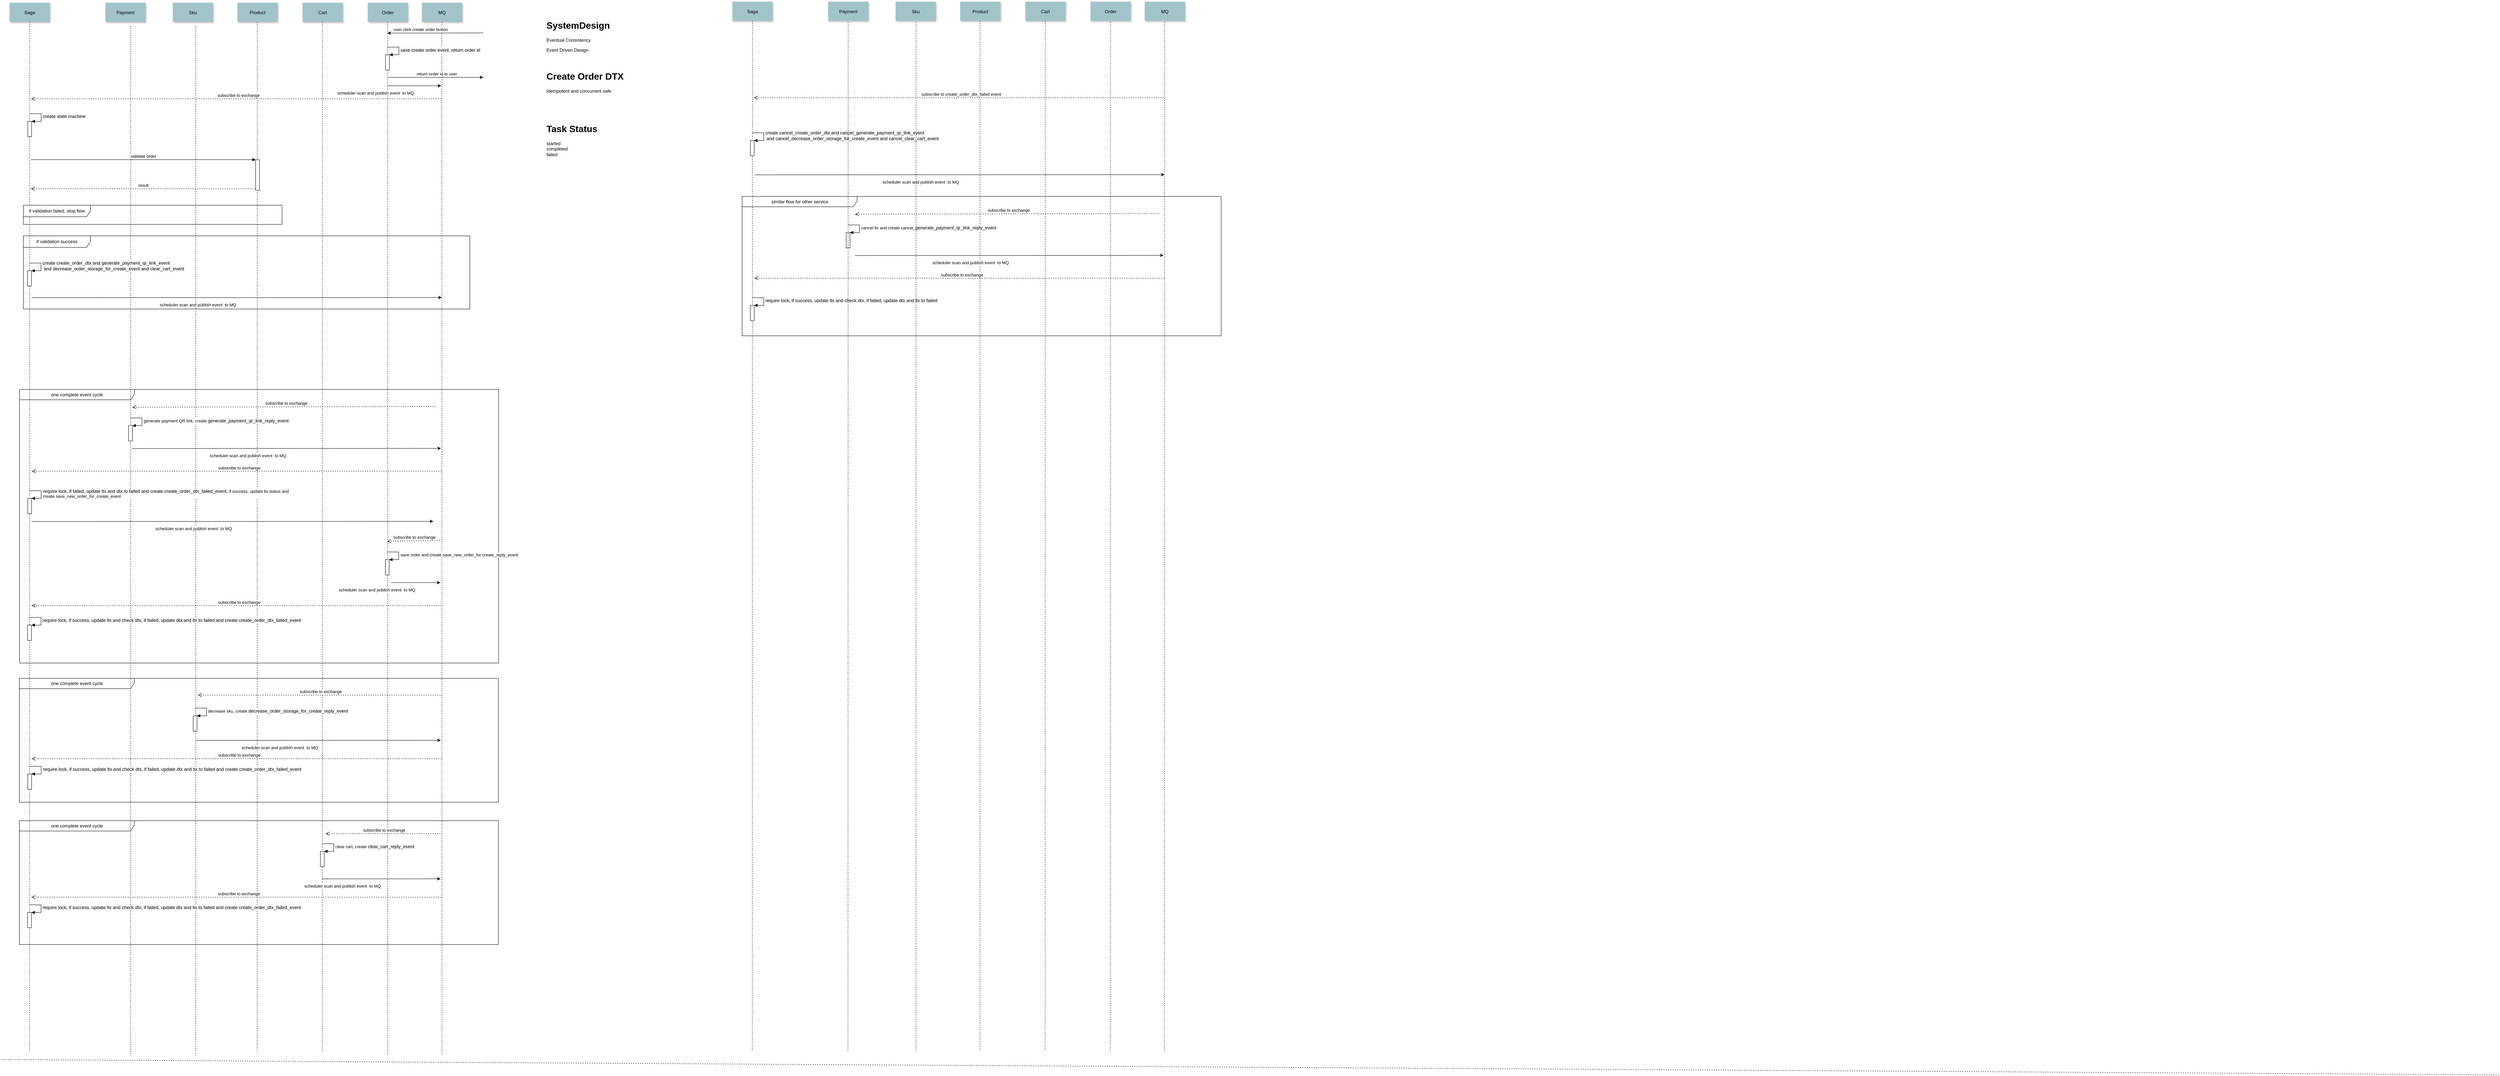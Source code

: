 <mxfile version="14.9.1" type="device"><diagram id="C5RBs43oDa-KdzZeNtuy" name="Page-1"><mxGraphModel dx="4074" dy="2169" grid="1" gridSize="10" guides="1" tooltips="1" connect="1" arrows="1" fold="1" page="1" pageScale="1" pageWidth="3300" pageHeight="4681" math="0" shadow="0"><root><mxCell id="WIyWlLk6GJQsqaUBKTNV-0"/><mxCell id="WIyWlLk6GJQsqaUBKTNV-1" parent="WIyWlLk6GJQsqaUBKTNV-0"/><mxCell id="dd1gsN08VvjdtDmzzaLF-1" value="if validation success" style="shape=umlFrame;whiteSpace=wrap;html=1;width=175;height=30;" vertex="1" parent="WIyWlLk6GJQsqaUBKTNV-1"><mxGeometry x="70" y="689" width="1165" height="191" as="geometry"/></mxCell><mxCell id="VX6EzHC-b0lOUPOR1CXw-38" value="one complete event cycle" style="shape=umlFrame;whiteSpace=wrap;html=1;width=300;height=27;" parent="WIyWlLk6GJQsqaUBKTNV-1" vertex="1"><mxGeometry x="60" y="1090" width="1250" height="714.5" as="geometry"/></mxCell><mxCell id="B8ocNEl2FmOu4lh6zux8-31" value="one complete event cycle" style="shape=umlFrame;whiteSpace=wrap;html=1;width=300;height=27;" parent="WIyWlLk6GJQsqaUBKTNV-1" vertex="1"><mxGeometry x="59.5" y="1844.5" width="1250" height="323.5" as="geometry"/></mxCell><mxCell id="B8ocNEl2FmOu4lh6zux8-39" value="one complete event cycle" style="shape=umlFrame;whiteSpace=wrap;html=1;width=300;height=27;" parent="WIyWlLk6GJQsqaUBKTNV-1" vertex="1"><mxGeometry x="59.5" y="2216.25" width="1250" height="323.5" as="geometry"/></mxCell><mxCell id="VX6EzHC-b0lOUPOR1CXw-6" value="Saga" style="shadow=1;fillColor=#A2C4C9;strokeColor=none" parent="WIyWlLk6GJQsqaUBKTNV-1" vertex="1"><mxGeometry x="34" y="80" width="105" height="50" as="geometry"/></mxCell><mxCell id="VX6EzHC-b0lOUPOR1CXw-7" value="" style="edgeStyle=none;endArrow=none;dashed=1;exitX=0.5;exitY=1;exitDx=0;exitDy=0;" parent="WIyWlLk6GJQsqaUBKTNV-1" source="VX6EzHC-b0lOUPOR1CXw-6" edge="1"><mxGeometry x="10.835" y="905" width="100" height="100" as="geometry"><mxPoint x="86" y="850" as="sourcePoint"/><mxPoint x="86" y="2820" as="targetPoint"/></mxGeometry></mxCell><mxCell id="VX6EzHC-b0lOUPOR1CXw-16" value="Payment" style="shadow=1;fillColor=#A2C4C9;strokeColor=none" parent="WIyWlLk6GJQsqaUBKTNV-1" vertex="1"><mxGeometry x="284" y="80" width="105" height="50" as="geometry"/></mxCell><mxCell id="VX6EzHC-b0lOUPOR1CXw-18" value="Sku" style="shadow=1;fillColor=#A2C4C9;strokeColor=none" parent="WIyWlLk6GJQsqaUBKTNV-1" vertex="1"><mxGeometry x="460" y="80" width="105" height="50" as="geometry"/></mxCell><mxCell id="VX6EzHC-b0lOUPOR1CXw-19" value="" style="edgeStyle=none;endArrow=none;dashed=1;" parent="WIyWlLk6GJQsqaUBKTNV-1" edge="1"><mxGeometry x="444.835" y="895" width="100" height="100" as="geometry"><mxPoint x="520" y="140" as="sourcePoint"/><mxPoint x="520" y="2830" as="targetPoint"/></mxGeometry></mxCell><mxCell id="VX6EzHC-b0lOUPOR1CXw-20" value="Product" style="shadow=1;fillColor=#A2C4C9;strokeColor=none" parent="WIyWlLk6GJQsqaUBKTNV-1" vertex="1"><mxGeometry x="628.5" y="80" width="105" height="50" as="geometry"/></mxCell><mxCell id="VX6EzHC-b0lOUPOR1CXw-21" value="" style="edgeStyle=none;endArrow=none;dashed=1;" parent="WIyWlLk6GJQsqaUBKTNV-1" edge="1"><mxGeometry x="605.335" y="185" width="100" height="100" as="geometry"><mxPoint x="680.5" y="130" as="sourcePoint"/><mxPoint x="680" y="2820" as="targetPoint"/></mxGeometry></mxCell><mxCell id="VX6EzHC-b0lOUPOR1CXw-22" value="Cart" style="shadow=1;fillColor=#A2C4C9;strokeColor=none" parent="WIyWlLk6GJQsqaUBKTNV-1" vertex="1"><mxGeometry x="798.5" y="80" width="105" height="50" as="geometry"/></mxCell><mxCell id="VX6EzHC-b0lOUPOR1CXw-23" value="" style="edgeStyle=none;endArrow=none;dashed=1;" parent="WIyWlLk6GJQsqaUBKTNV-1" edge="1"><mxGeometry x="775.335" y="185" width="100" height="100" as="geometry"><mxPoint x="850.5" y="130" as="sourcePoint"/><mxPoint x="850" y="2820" as="targetPoint"/></mxGeometry></mxCell><mxCell id="VX6EzHC-b0lOUPOR1CXw-24" value="Order" style="shadow=1;fillColor=#A2C4C9;strokeColor=none" parent="WIyWlLk6GJQsqaUBKTNV-1" vertex="1"><mxGeometry x="968.5" y="80" width="105" height="50" as="geometry"/></mxCell><mxCell id="VX6EzHC-b0lOUPOR1CXw-25" value="" style="edgeStyle=none;endArrow=none;dashed=1;" parent="WIyWlLk6GJQsqaUBKTNV-1" edge="1"><mxGeometry x="945.335" y="185" width="100" height="100" as="geometry"><mxPoint x="1020.5" y="130" as="sourcePoint"/><mxPoint x="1021" y="2830" as="targetPoint"/></mxGeometry></mxCell><mxCell id="VX6EzHC-b0lOUPOR1CXw-45" value="&lt;h1&gt;SystemDesign&lt;/h1&gt;&lt;p&gt;Eventual Consistency&lt;/p&gt;&lt;p&gt;Event Driven Design&lt;/p&gt;" style="text;html=1;strokeColor=none;fillColor=none;spacing=5;spacingTop=-20;whiteSpace=wrap;overflow=hidden;rounded=0;" parent="WIyWlLk6GJQsqaUBKTNV-1" vertex="1"><mxGeometry x="1430" y="120" width="190" height="120" as="geometry"/></mxCell><mxCell id="VX6EzHC-b0lOUPOR1CXw-87" value="&lt;h1&gt;Create Order DTX&lt;/h1&gt;&lt;p&gt;Idempotent and concurrent safe&lt;/p&gt;" style="text;html=1;strokeColor=none;fillColor=none;spacing=5;spacingTop=-20;whiteSpace=wrap;overflow=hidden;rounded=0;" parent="WIyWlLk6GJQsqaUBKTNV-1" vertex="1"><mxGeometry x="1430" y="253.25" width="230" height="120" as="geometry"/></mxCell><mxCell id="VX6EzHC-b0lOUPOR1CXw-92" value="&lt;h1&gt;Task Status&lt;/h1&gt;&lt;div&gt;started&lt;/div&gt;&lt;div&gt;completed&lt;/div&gt;&lt;div&gt;failed&lt;/div&gt;&lt;div&gt;&lt;br&gt;&lt;/div&gt;" style="text;html=1;strokeColor=none;fillColor=none;spacing=5;spacingTop=-20;whiteSpace=wrap;overflow=hidden;rounded=0;" parent="WIyWlLk6GJQsqaUBKTNV-1" vertex="1"><mxGeometry x="1430" y="390" width="270" height="140" as="geometry"/></mxCell><mxCell id="UWcAKzmZfxF8zW8UCxnQ-0" value="" style="edgeStyle=none;endArrow=none;dashed=1;startArrow=none;" parent="WIyWlLk6GJQsqaUBKTNV-1" edge="1"><mxGeometry x="20.835" y="915" width="100" height="100" as="geometry"><mxPoint x="350" y="441" as="sourcePoint"/><mxPoint x="350" y="2830" as="targetPoint"/></mxGeometry></mxCell><mxCell id="UWcAKzmZfxF8zW8UCxnQ-100" value="" style="edgeStyle=none;endArrow=none;dashed=1" parent="WIyWlLk6GJQsqaUBKTNV-1" edge="1"><mxGeometry x="-65.165" y="2825" width="100" height="100" as="geometry"><mxPoint x="6530" y="2880" as="sourcePoint"/><mxPoint x="10" y="2840" as="targetPoint"/></mxGeometry></mxCell><mxCell id="UWcAKzmZfxF8zW8UCxnQ-121" value="scheduler scan and publish event  to MQ" style="edgeStyle=none;verticalLabelPosition=top;verticalAlign=bottom;labelPosition=left;align=right" parent="WIyWlLk6GJQsqaUBKTNV-1" edge="1"><mxGeometry y="25" width="100" height="100" as="geometry"><mxPoint x="1020" y="297" as="sourcePoint"/><mxPoint x="1160" y="297" as="targetPoint"/><mxPoint x="1" y="28" as="offset"/></mxGeometry></mxCell><mxCell id="ZrEftaYbaoQmYnAa_HM4-15" value="" style="html=1;points=[];perimeter=orthogonalPerimeter;" parent="WIyWlLk6GJQsqaUBKTNV-1" vertex="1"><mxGeometry x="81.03" y="1705.5" width="10" height="40" as="geometry"/></mxCell><mxCell id="ZrEftaYbaoQmYnAa_HM4-16" value="&lt;span style=&quot;font-size: 12px ; text-align: center ; background-color: rgb(248 , 249 , 250)&quot;&gt;require lock, if success, update ltx and check dtx, if failed, update dtx and ltx to failed and create create_order_dtx_failed_event&lt;/span&gt;" style="edgeStyle=orthogonalEdgeStyle;html=1;align=left;spacingLeft=2;endArrow=block;rounded=0;entryX=1;entryY=0;" parent="WIyWlLk6GJQsqaUBKTNV-1" target="ZrEftaYbaoQmYnAa_HM4-15" edge="1"><mxGeometry relative="1" as="geometry"><mxPoint x="86.03" y="1685.5" as="sourcePoint"/><Array as="points"><mxPoint x="116.03" y="1685.5"/></Array></mxGeometry></mxCell><mxCell id="B8ocNEl2FmOu4lh6zux8-0" value="MQ" style="shadow=1;fillColor=#A2C4C9;strokeColor=none" parent="WIyWlLk6GJQsqaUBKTNV-1" vertex="1"><mxGeometry x="1110" y="80" width="105" height="50" as="geometry"/></mxCell><mxCell id="B8ocNEl2FmOu4lh6zux8-1" value="" style="edgeStyle=none;endArrow=none;dashed=1;" parent="WIyWlLk6GJQsqaUBKTNV-1" edge="1"><mxGeometry x="1086.835" y="185" width="100" height="100" as="geometry"><mxPoint x="1162" y="130" as="sourcePoint"/><mxPoint x="1162.5" y="2830" as="targetPoint"/></mxGeometry></mxCell><mxCell id="B8ocNEl2FmOu4lh6zux8-10" value="user click create order button" style="edgeStyle=none;verticalLabelPosition=top;verticalAlign=bottom;labelPosition=left;align=right" parent="WIyWlLk6GJQsqaUBKTNV-1" edge="1"><mxGeometry width="100" height="100" as="geometry"><mxPoint x="1270" y="159" as="sourcePoint"/><mxPoint x="1020" y="159.41" as="targetPoint"/><mxPoint x="35" as="offset"/></mxGeometry></mxCell><mxCell id="B8ocNEl2FmOu4lh6zux8-11" value="" style="html=1;points=[];perimeter=orthogonalPerimeter;" parent="WIyWlLk6GJQsqaUBKTNV-1" vertex="1"><mxGeometry x="1015" y="216" width="10" height="40" as="geometry"/></mxCell><mxCell id="B8ocNEl2FmOu4lh6zux8-12" value="&lt;span style=&quot;font-size: 12px ; text-align: center ; background-color: rgb(248 , 249 , 250)&quot;&gt;save create order event, return order id&lt;/span&gt;" style="edgeStyle=orthogonalEdgeStyle;html=1;align=left;spacingLeft=2;endArrow=block;rounded=0;entryX=1;entryY=0;" parent="WIyWlLk6GJQsqaUBKTNV-1" target="B8ocNEl2FmOu4lh6zux8-11" edge="1"><mxGeometry relative="1" as="geometry"><mxPoint x="1020" y="196" as="sourcePoint"/><Array as="points"><mxPoint x="1050" y="196"/></Array></mxGeometry></mxCell><mxCell id="B8ocNEl2FmOu4lh6zux8-13" value="return order id to user" style="edgeStyle=none;verticalLabelPosition=top;verticalAlign=bottom;labelPosition=left;align=right" parent="WIyWlLk6GJQsqaUBKTNV-1" edge="1"><mxGeometry width="100" height="100" as="geometry"><mxPoint x="1022" y="275" as="sourcePoint"/><mxPoint x="1270" y="275" as="targetPoint"/><mxPoint x="58" as="offset"/></mxGeometry></mxCell><mxCell id="B8ocNEl2FmOu4lh6zux8-14" value="subscribe to exchange" style="html=1;verticalAlign=bottom;endArrow=open;dashed=1;endSize=8;" parent="WIyWlLk6GJQsqaUBKTNV-1" edge="1"><mxGeometry x="-0.009" relative="1" as="geometry"><mxPoint x="1160.47" y="331" as="sourcePoint"/><mxPoint x="90.47" y="331" as="targetPoint"/><mxPoint x="1" as="offset"/></mxGeometry></mxCell><mxCell id="B8ocNEl2FmOu4lh6zux8-15" value="" style="html=1;points=[];perimeter=orthogonalPerimeter;" parent="WIyWlLk6GJQsqaUBKTNV-1" vertex="1"><mxGeometry x="81.03" y="780" width="10" height="40" as="geometry"/></mxCell><mxCell id="B8ocNEl2FmOu4lh6zux8-16" value="&lt;span style=&quot;font-size: 12px ; text-align: center ; background-color: rgb(248 , 249 , 250)&quot;&gt;create create_order_dtx and generate_payment_qr_link_event&lt;br&gt;&amp;nbsp;and decrease_order_storage_for_create_event and clear_cart_event&lt;/span&gt;&lt;span style=&quot;font-size: 12px ; text-align: center ; background-color: rgb(248 , 249 , 250)&quot;&gt;&lt;br&gt;&lt;/span&gt;" style="edgeStyle=orthogonalEdgeStyle;html=1;align=left;spacingLeft=2;endArrow=block;rounded=0;entryX=1;entryY=0;" parent="WIyWlLk6GJQsqaUBKTNV-1" target="B8ocNEl2FmOu4lh6zux8-15" edge="1"><mxGeometry relative="1" as="geometry"><mxPoint x="86.03" y="760" as="sourcePoint"/><Array as="points"><mxPoint x="116.03" y="760"/></Array></mxGeometry></mxCell><mxCell id="B8ocNEl2FmOu4lh6zux8-17" value="scheduler scan and publish event  to MQ" style="edgeStyle=none;verticalLabelPosition=top;verticalAlign=bottom;labelPosition=left;align=right" parent="WIyWlLk6GJQsqaUBKTNV-1" edge="1"><mxGeometry x="-928.47" y="578.41" width="100" height="100" as="geometry"><mxPoint x="91.53" y="850.41" as="sourcePoint"/><mxPoint x="1161.53" y="850" as="targetPoint"/><mxPoint x="1" y="28" as="offset"/></mxGeometry></mxCell><mxCell id="B8ocNEl2FmOu4lh6zux8-18" value="subscribe to exchange" style="html=1;verticalAlign=bottom;endArrow=open;dashed=1;endSize=8;" parent="WIyWlLk6GJQsqaUBKTNV-1" edge="1"><mxGeometry x="-0.009" relative="1" as="geometry"><mxPoint x="1147.03" y="1134.5" as="sourcePoint"/><mxPoint x="354.5" y="1136.5" as="targetPoint"/><mxPoint x="1" as="offset"/></mxGeometry></mxCell><mxCell id="B8ocNEl2FmOu4lh6zux8-19" value="" style="edgeStyle=none;endArrow=none;dashed=1;" parent="WIyWlLk6GJQsqaUBKTNV-1" edge="1"><mxGeometry x="20.835" y="915" width="100" height="100" as="geometry"><mxPoint x="350" y="140.0" as="sourcePoint"/><mxPoint x="350" y="450" as="targetPoint"/></mxGeometry></mxCell><mxCell id="B8ocNEl2FmOu4lh6zux8-20" value="" style="html=1;points=[];perimeter=orthogonalPerimeter;" parent="WIyWlLk6GJQsqaUBKTNV-1" vertex="1"><mxGeometry x="344.5" y="1184.5" width="10" height="40" as="geometry"/></mxCell><mxCell id="B8ocNEl2FmOu4lh6zux8-21" value="&lt;span style=&quot;text-align: right&quot;&gt;generate payment QR link, create&amp;nbsp;&lt;/span&gt;&lt;span style=&quot;font-size: 12px ; text-align: center ; background-color: rgb(248 , 249 , 250)&quot;&gt;generate_payment_qr_link_reply_event&lt;/span&gt;" style="edgeStyle=orthogonalEdgeStyle;html=1;align=left;spacingLeft=2;endArrow=block;rounded=0;entryX=1;entryY=0;" parent="WIyWlLk6GJQsqaUBKTNV-1" target="B8ocNEl2FmOu4lh6zux8-20" edge="1"><mxGeometry relative="1" as="geometry"><mxPoint x="349.5" y="1164.5" as="sourcePoint"/><Array as="points"><mxPoint x="379.5" y="1164.5"/></Array></mxGeometry></mxCell><mxCell id="B8ocNEl2FmOu4lh6zux8-22" value="scheduler scan and publish event  to MQ" style="edgeStyle=none;verticalLabelPosition=top;verticalAlign=bottom;labelPosition=left;align=right" parent="WIyWlLk6GJQsqaUBKTNV-1" edge="1"><mxGeometry x="-665.5" y="972.32" width="100" height="100" as="geometry"><mxPoint x="354.5" y="1244.32" as="sourcePoint"/><mxPoint x="1159.5" y="1243.91" as="targetPoint"/><mxPoint x="1" y="28" as="offset"/></mxGeometry></mxCell><mxCell id="B8ocNEl2FmOu4lh6zux8-23" value="subscribe to exchange" style="html=1;verticalAlign=bottom;endArrow=open;dashed=1;endSize=8;" parent="WIyWlLk6GJQsqaUBKTNV-1" edge="1"><mxGeometry x="-0.009" relative="1" as="geometry"><mxPoint x="1162.03" y="1303.5" as="sourcePoint"/><mxPoint x="92.03" y="1303.5" as="targetPoint"/><mxPoint x="1" as="offset"/></mxGeometry></mxCell><mxCell id="B8ocNEl2FmOu4lh6zux8-24" value="subscribe to exchange" style="html=1;verticalAlign=bottom;endArrow=open;dashed=1;endSize=8;" parent="WIyWlLk6GJQsqaUBKTNV-1" edge="1"><mxGeometry x="-0.009" relative="1" as="geometry"><mxPoint x="1159" y="1888.25" as="sourcePoint"/><mxPoint x="525.47" y="1888.25" as="targetPoint"/><mxPoint x="1" as="offset"/></mxGeometry></mxCell><mxCell id="B8ocNEl2FmOu4lh6zux8-25" value="" style="html=1;points=[];perimeter=orthogonalPerimeter;" parent="WIyWlLk6GJQsqaUBKTNV-1" vertex="1"><mxGeometry x="513" y="1942.25" width="10" height="40" as="geometry"/></mxCell><mxCell id="B8ocNEl2FmOu4lh6zux8-26" value="&lt;span style=&quot;text-align: right&quot;&gt;decrease sku, create&amp;nbsp;&lt;/span&gt;&lt;span style=&quot;font-size: 12px ; text-align: center ; background-color: rgb(248 , 249 , 250)&quot;&gt;decrease_order_storage_for_create_reply_event&lt;/span&gt;" style="edgeStyle=orthogonalEdgeStyle;html=1;align=left;spacingLeft=2;endArrow=block;rounded=0;entryX=1;entryY=0;" parent="WIyWlLk6GJQsqaUBKTNV-1" target="B8ocNEl2FmOu4lh6zux8-25" edge="1"><mxGeometry relative="1" as="geometry"><mxPoint x="518" y="1922.25" as="sourcePoint"/><Array as="points"><mxPoint x="548" y="1922.25"/></Array></mxGeometry></mxCell><mxCell id="B8ocNEl2FmOu4lh6zux8-27" value="scheduler scan and publish event  to MQ" style="edgeStyle=none;verticalLabelPosition=top;verticalAlign=bottom;labelPosition=left;align=right" parent="WIyWlLk6GJQsqaUBKTNV-1" edge="1"><mxGeometry x="-499" y="1734.66" width="100" height="100" as="geometry"><mxPoint x="521" y="2006.66" as="sourcePoint"/><mxPoint x="1159" y="2006.25" as="targetPoint"/><mxPoint x="1" y="28" as="offset"/></mxGeometry></mxCell><mxCell id="B8ocNEl2FmOu4lh6zux8-28" value="" style="html=1;points=[];perimeter=orthogonalPerimeter;" parent="WIyWlLk6GJQsqaUBKTNV-1" vertex="1"><mxGeometry x="81.53" y="2094.25" width="10" height="40" as="geometry"/></mxCell><mxCell id="B8ocNEl2FmOu4lh6zux8-29" value="&lt;span style=&quot;font-size: 12px ; text-align: center ; background-color: rgb(248 , 249 , 250)&quot;&gt;require lock,&amp;nbsp;&lt;/span&gt;&lt;span style=&quot;font-size: 12px ; text-align: center ; background-color: rgb(248 , 249 , 250)&quot;&gt;if success, update ltx and check dtx, if failed, update dtx and ltx to failed and create create_order_dtx_failed_event&lt;/span&gt;" style="edgeStyle=orthogonalEdgeStyle;html=1;align=left;spacingLeft=2;endArrow=block;rounded=0;entryX=1;entryY=0;" parent="WIyWlLk6GJQsqaUBKTNV-1" target="B8ocNEl2FmOu4lh6zux8-28" edge="1"><mxGeometry relative="1" as="geometry"><mxPoint x="86.53" y="2074.25" as="sourcePoint"/><Array as="points"><mxPoint x="116.53" y="2074.25"/></Array></mxGeometry></mxCell><mxCell id="B8ocNEl2FmOu4lh6zux8-30" value="subscribe to exchange" style="html=1;verticalAlign=bottom;endArrow=open;dashed=1;endSize=8;" parent="WIyWlLk6GJQsqaUBKTNV-1" edge="1"><mxGeometry x="-0.009" relative="1" as="geometry"><mxPoint x="1161.53" y="2054.25" as="sourcePoint"/><mxPoint x="91.53" y="2054.25" as="targetPoint"/><mxPoint x="1" as="offset"/></mxGeometry></mxCell><mxCell id="B8ocNEl2FmOu4lh6zux8-32" value="subscribe to exchange" style="html=1;verticalAlign=bottom;endArrow=open;dashed=1;endSize=8;" parent="WIyWlLk6GJQsqaUBKTNV-1" edge="1"><mxGeometry x="-0.009" relative="1" as="geometry"><mxPoint x="1158.5" y="2250" as="sourcePoint"/><mxPoint x="859" y="2250.25" as="targetPoint"/><mxPoint x="1" as="offset"/></mxGeometry></mxCell><mxCell id="B8ocNEl2FmOu4lh6zux8-33" value="" style="html=1;points=[];perimeter=orthogonalPerimeter;" parent="WIyWlLk6GJQsqaUBKTNV-1" vertex="1"><mxGeometry x="844.99" y="2296.35" width="10" height="40" as="geometry"/></mxCell><mxCell id="B8ocNEl2FmOu4lh6zux8-34" value="&lt;span style=&quot;text-align: right&quot;&gt;clear cart, create&amp;nbsp;&lt;/span&gt;&lt;span style=&quot;font-size: 12px ; text-align: center ; background-color: rgb(248 , 249 , 250)&quot;&gt;clear_cart_reply_event&lt;/span&gt;" style="edgeStyle=orthogonalEdgeStyle;html=1;align=left;spacingLeft=2;endArrow=block;rounded=0;entryX=1;entryY=0;" parent="WIyWlLk6GJQsqaUBKTNV-1" target="B8ocNEl2FmOu4lh6zux8-33" edge="1"><mxGeometry relative="1" as="geometry"><mxPoint x="849.99" y="2276.35" as="sourcePoint"/><Array as="points"><mxPoint x="879.99" y="2276.35"/></Array></mxGeometry></mxCell><mxCell id="B8ocNEl2FmOu4lh6zux8-35" value="scheduler scan and publish event  to MQ" style="edgeStyle=none;verticalLabelPosition=top;verticalAlign=bottom;labelPosition=left;align=right" parent="WIyWlLk6GJQsqaUBKTNV-1" edge="1"><mxGeometry x="-499.5" y="2096.41" width="100" height="100" as="geometry"><mxPoint x="849" y="2368.25" as="sourcePoint"/><mxPoint x="1158.5" y="2368" as="targetPoint"/><mxPoint x="1" y="28" as="offset"/></mxGeometry></mxCell><mxCell id="B8ocNEl2FmOu4lh6zux8-36" value="" style="html=1;points=[];perimeter=orthogonalPerimeter;" parent="WIyWlLk6GJQsqaUBKTNV-1" vertex="1"><mxGeometry x="81.03" y="2456" width="10" height="40" as="geometry"/></mxCell><mxCell id="B8ocNEl2FmOu4lh6zux8-37" value="&lt;span style=&quot;font-size: 12px ; text-align: center ; background-color: rgb(248 , 249 , 250)&quot;&gt;require lock,&amp;nbsp;&lt;/span&gt;&lt;span style=&quot;font-size: 12px ; text-align: center ; background-color: rgb(248 , 249 , 250)&quot;&gt;if success, update ltx and check dtx, if failed, update dtx and ltx to failed and create create_order_dtx_failed_event&lt;/span&gt;" style="edgeStyle=orthogonalEdgeStyle;html=1;align=left;spacingLeft=2;endArrow=block;rounded=0;entryX=1;entryY=0;" parent="WIyWlLk6GJQsqaUBKTNV-1" target="B8ocNEl2FmOu4lh6zux8-36" edge="1"><mxGeometry relative="1" as="geometry"><mxPoint x="86.03" y="2436" as="sourcePoint"/><Array as="points"><mxPoint x="116.03" y="2436"/></Array></mxGeometry></mxCell><mxCell id="B8ocNEl2FmOu4lh6zux8-38" value="subscribe to exchange" style="html=1;verticalAlign=bottom;endArrow=open;dashed=1;endSize=8;" parent="WIyWlLk6GJQsqaUBKTNV-1" edge="1"><mxGeometry x="-0.009" relative="1" as="geometry"><mxPoint x="1161.03" y="2416" as="sourcePoint"/><mxPoint x="91.03" y="2416" as="targetPoint"/><mxPoint x="1" as="offset"/></mxGeometry></mxCell><mxCell id="QhM7sxN761QJKI3oABlK-10" value="" style="html=1;points=[];perimeter=orthogonalPerimeter;" parent="WIyWlLk6GJQsqaUBKTNV-1" vertex="1"><mxGeometry x="676" y="490" width="10" height="80" as="geometry"/></mxCell><mxCell id="QhM7sxN761QJKI3oABlK-11" value="validate order" style="html=1;verticalAlign=bottom;endArrow=block;entryX=0;entryY=0;" parent="WIyWlLk6GJQsqaUBKTNV-1" target="QhM7sxN761QJKI3oABlK-10" edge="1"><mxGeometry relative="1" as="geometry"><mxPoint x="90" y="490" as="sourcePoint"/></mxGeometry></mxCell><mxCell id="QhM7sxN761QJKI3oABlK-12" value="result" style="html=1;verticalAlign=bottom;endArrow=open;dashed=1;endSize=8;exitX=0;exitY=0.95;" parent="WIyWlLk6GJQsqaUBKTNV-1" source="QhM7sxN761QJKI3oABlK-10" edge="1"><mxGeometry relative="1" as="geometry"><mxPoint x="90" y="566" as="targetPoint"/></mxGeometry></mxCell><mxCell id="QhM7sxN761QJKI3oABlK-13" value="" style="html=1;points=[];perimeter=orthogonalPerimeter;" parent="WIyWlLk6GJQsqaUBKTNV-1" vertex="1"><mxGeometry x="81.5" y="1374.5" width="10" height="40" as="geometry"/></mxCell><mxCell id="QhM7sxN761QJKI3oABlK-14" value="&lt;span style=&quot;font-size: 12px ; text-align: center ; background-color: rgb(248 , 249 , 250)&quot;&gt;require lock, if failed, update ltx and dtx to failed and create create_order_dtx_failed_event,&amp;nbsp;&lt;/span&gt;if success, update ltx status and&lt;br&gt;create save_new_order_for_create_event" style="edgeStyle=orthogonalEdgeStyle;html=1;align=left;spacingLeft=2;endArrow=block;rounded=0;entryX=1;entryY=0;" parent="WIyWlLk6GJQsqaUBKTNV-1" target="QhM7sxN761QJKI3oABlK-13" edge="1"><mxGeometry relative="1" as="geometry"><mxPoint x="86.5" y="1354.5" as="sourcePoint"/><Array as="points"><mxPoint x="116.5" y="1354.5"/></Array></mxGeometry></mxCell><mxCell id="QhM7sxN761QJKI3oABlK-15" value="scheduler scan and publish event  to MQ" style="edgeStyle=none;verticalLabelPosition=top;verticalAlign=bottom;labelPosition=left;align=right" parent="WIyWlLk6GJQsqaUBKTNV-1" edge="1"><mxGeometry x="-928.97" y="1162.91" width="100" height="100" as="geometry"><mxPoint x="91.03" y="1434.91" as="sourcePoint"/><mxPoint x="1139.5" y="1434.5" as="targetPoint"/><mxPoint x="1" y="28" as="offset"/></mxGeometry></mxCell><mxCell id="QhM7sxN761QJKI3oABlK-16" value="subscribe to exchange" style="html=1;verticalAlign=bottom;endArrow=open;dashed=1;endSize=8;" parent="WIyWlLk6GJQsqaUBKTNV-1" edge="1"><mxGeometry x="-0.009" relative="1" as="geometry"><mxPoint x="1157.03" y="1484.5" as="sourcePoint"/><mxPoint x="1019.5" y="1486.5" as="targetPoint"/><mxPoint x="1" as="offset"/></mxGeometry></mxCell><mxCell id="QhM7sxN761QJKI3oABlK-17" value="" style="html=1;points=[];perimeter=orthogonalPerimeter;" parent="WIyWlLk6GJQsqaUBKTNV-1" vertex="1"><mxGeometry x="1014.5" y="1534.5" width="10" height="40" as="geometry"/></mxCell><mxCell id="QhM7sxN761QJKI3oABlK-18" value="save order and create save_new_order_for create_reply_event" style="edgeStyle=orthogonalEdgeStyle;html=1;align=left;spacingLeft=2;endArrow=block;rounded=0;entryX=1;entryY=0;" parent="WIyWlLk6GJQsqaUBKTNV-1" target="QhM7sxN761QJKI3oABlK-17" edge="1"><mxGeometry relative="1" as="geometry"><mxPoint x="1019.5" y="1514.5" as="sourcePoint"/><Array as="points"><mxPoint x="1049.5" y="1514.5"/></Array></mxGeometry></mxCell><mxCell id="QhM7sxN761QJKI3oABlK-22" value="scheduler scan and publish event  to MQ" style="edgeStyle=none;verticalLabelPosition=top;verticalAlign=bottom;labelPosition=left;align=right" parent="WIyWlLk6GJQsqaUBKTNV-1" edge="1"><mxGeometry x="-910.5" y="1322.91" width="100" height="100" as="geometry"><mxPoint x="1029.5" y="1594.5" as="sourcePoint"/><mxPoint x="1157.97" y="1594.5" as="targetPoint"/><mxPoint x="1" y="28" as="offset"/></mxGeometry></mxCell><mxCell id="QhM7sxN761QJKI3oABlK-24" value="subscribe to exchange" style="html=1;verticalAlign=bottom;endArrow=open;dashed=1;endSize=8;" parent="WIyWlLk6GJQsqaUBKTNV-1" edge="1"><mxGeometry x="-0.009" relative="1" as="geometry"><mxPoint x="1161.5" y="1654.5" as="sourcePoint"/><mxPoint x="91.5" y="1654.5" as="targetPoint"/><mxPoint x="1" as="offset"/></mxGeometry></mxCell><mxCell id="dd1gsN08VvjdtDmzzaLF-0" value="if validation failed, stop flow" style="shape=umlFrame;whiteSpace=wrap;html=1;width=175;height=30;" vertex="1" parent="WIyWlLk6GJQsqaUBKTNV-1"><mxGeometry x="70" y="609" width="675" height="50" as="geometry"/></mxCell><mxCell id="dd1gsN08VvjdtDmzzaLF-2" value="" style="html=1;points=[];perimeter=orthogonalPerimeter;" vertex="1" parent="WIyWlLk6GJQsqaUBKTNV-1"><mxGeometry x="81.53" y="390" width="10" height="40" as="geometry"/></mxCell><mxCell id="dd1gsN08VvjdtDmzzaLF-3" value="&lt;span style=&quot;font-size: 12px ; text-align: center ; background-color: rgb(248 , 249 , 250)&quot;&gt;create state machine&lt;/span&gt;" style="edgeStyle=orthogonalEdgeStyle;html=1;align=left;spacingLeft=2;endArrow=block;rounded=0;entryX=1;entryY=0;" edge="1" parent="WIyWlLk6GJQsqaUBKTNV-1" target="dd1gsN08VvjdtDmzzaLF-2"><mxGeometry relative="1" as="geometry"><mxPoint x="86.53" y="370" as="sourcePoint"/><Array as="points"><mxPoint x="116.53" y="370"/></Array></mxGeometry></mxCell><mxCell id="dd1gsN08VvjdtDmzzaLF-5" value="similar flow for other servics" style="shape=umlFrame;whiteSpace=wrap;html=1;width=300;height=27;" vertex="1" parent="WIyWlLk6GJQsqaUBKTNV-1"><mxGeometry x="1945.5" y="586" width="1250" height="364" as="geometry"/></mxCell><mxCell id="dd1gsN08VvjdtDmzzaLF-8" value="Saga" style="shadow=1;fillColor=#A2C4C9;strokeColor=none" vertex="1" parent="WIyWlLk6GJQsqaUBKTNV-1"><mxGeometry x="1920" y="77.25" width="105" height="50" as="geometry"/></mxCell><mxCell id="dd1gsN08VvjdtDmzzaLF-9" value="" style="edgeStyle=none;endArrow=none;dashed=1;exitX=0.5;exitY=1;exitDx=0;exitDy=0;" edge="1" parent="WIyWlLk6GJQsqaUBKTNV-1" source="dd1gsN08VvjdtDmzzaLF-8"><mxGeometry x="1896.835" y="902.25" width="100" height="100" as="geometry"><mxPoint x="1972" y="847.25" as="sourcePoint"/><mxPoint x="1972" y="2817.25" as="targetPoint"/></mxGeometry></mxCell><mxCell id="dd1gsN08VvjdtDmzzaLF-10" value="Payment" style="shadow=1;fillColor=#A2C4C9;strokeColor=none" vertex="1" parent="WIyWlLk6GJQsqaUBKTNV-1"><mxGeometry x="2170" y="77.25" width="105" height="50" as="geometry"/></mxCell><mxCell id="dd1gsN08VvjdtDmzzaLF-11" value="Sku" style="shadow=1;fillColor=#A2C4C9;strokeColor=none" vertex="1" parent="WIyWlLk6GJQsqaUBKTNV-1"><mxGeometry x="2346" y="77.25" width="105" height="50" as="geometry"/></mxCell><mxCell id="dd1gsN08VvjdtDmzzaLF-12" value="Product" style="shadow=1;fillColor=#A2C4C9;strokeColor=none" vertex="1" parent="WIyWlLk6GJQsqaUBKTNV-1"><mxGeometry x="2514.5" y="77.25" width="105" height="50" as="geometry"/></mxCell><mxCell id="dd1gsN08VvjdtDmzzaLF-13" value="" style="edgeStyle=none;endArrow=none;dashed=1;" edge="1" parent="WIyWlLk6GJQsqaUBKTNV-1"><mxGeometry x="2491.335" y="182.25" width="100" height="100" as="geometry"><mxPoint x="2566.5" y="127.25" as="sourcePoint"/><mxPoint x="2566" y="2817.25" as="targetPoint"/></mxGeometry></mxCell><mxCell id="dd1gsN08VvjdtDmzzaLF-14" value="Cart" style="shadow=1;fillColor=#A2C4C9;strokeColor=none" vertex="1" parent="WIyWlLk6GJQsqaUBKTNV-1"><mxGeometry x="2684.5" y="77.25" width="105" height="50" as="geometry"/></mxCell><mxCell id="dd1gsN08VvjdtDmzzaLF-15" value="" style="edgeStyle=none;endArrow=none;dashed=1;" edge="1" parent="WIyWlLk6GJQsqaUBKTNV-1"><mxGeometry x="2661.335" y="182.25" width="100" height="100" as="geometry"><mxPoint x="2736.5" y="127.25" as="sourcePoint"/><mxPoint x="2736" y="2817.25" as="targetPoint"/></mxGeometry></mxCell><mxCell id="dd1gsN08VvjdtDmzzaLF-16" value="Order" style="shadow=1;fillColor=#A2C4C9;strokeColor=none" vertex="1" parent="WIyWlLk6GJQsqaUBKTNV-1"><mxGeometry x="2854.5" y="77.25" width="105" height="50" as="geometry"/></mxCell><mxCell id="dd1gsN08VvjdtDmzzaLF-20" value="MQ" style="shadow=1;fillColor=#A2C4C9;strokeColor=none" vertex="1" parent="WIyWlLk6GJQsqaUBKTNV-1"><mxGeometry x="2996" y="77.25" width="105" height="50" as="geometry"/></mxCell><mxCell id="dd1gsN08VvjdtDmzzaLF-25" value="subscribe to create_order_dtx_failed event" style="html=1;verticalAlign=bottom;endArrow=open;dashed=1;endSize=8;" edge="1" parent="WIyWlLk6GJQsqaUBKTNV-1"><mxGeometry x="-0.009" relative="1" as="geometry"><mxPoint x="3046.47" y="328.25" as="sourcePoint"/><mxPoint x="1976.47" y="328.25" as="targetPoint"/><mxPoint x="1" as="offset"/></mxGeometry></mxCell><mxCell id="dd1gsN08VvjdtDmzzaLF-26" value="" style="html=1;points=[];perimeter=orthogonalPerimeter;" vertex="1" parent="WIyWlLk6GJQsqaUBKTNV-1"><mxGeometry x="1967.03" y="440" width="10" height="40" as="geometry"/></mxCell><mxCell id="dd1gsN08VvjdtDmzzaLF-27" value="&lt;span style=&quot;font-size: 12px ; text-align: center ; background-color: rgb(248 , 249 , 250)&quot;&gt;create cancel_create_order_dtx and cancel_generate_payment_qr_link_event&lt;br&gt;&amp;nbsp;and cancel_decrease_order_storage_for_create_event and cancel_clear_cart_event&lt;/span&gt;&lt;span style=&quot;font-size: 12px ; text-align: center ; background-color: rgb(248 , 249 , 250)&quot;&gt;&lt;br&gt;&lt;/span&gt;" style="edgeStyle=orthogonalEdgeStyle;html=1;align=left;spacingLeft=2;endArrow=block;rounded=0;entryX=1;entryY=0;" edge="1" parent="WIyWlLk6GJQsqaUBKTNV-1" target="dd1gsN08VvjdtDmzzaLF-26"><mxGeometry relative="1" as="geometry"><mxPoint x="1972.03" y="420" as="sourcePoint"/><Array as="points"><mxPoint x="2002.03" y="420"/></Array></mxGeometry></mxCell><mxCell id="dd1gsN08VvjdtDmzzaLF-28" value="scheduler scan and publish event  to MQ" style="edgeStyle=none;verticalLabelPosition=top;verticalAlign=bottom;labelPosition=left;align=right" edge="1" parent="WIyWlLk6GJQsqaUBKTNV-1"><mxGeometry x="957.53" y="257.58" width="100" height="100" as="geometry"><mxPoint x="1977.53" y="529.58" as="sourcePoint"/><mxPoint x="3047.53" y="529.17" as="targetPoint"/><mxPoint x="1" y="28" as="offset"/></mxGeometry></mxCell><mxCell id="dd1gsN08VvjdtDmzzaLF-29" value="subscribe to exchange" style="html=1;verticalAlign=bottom;endArrow=open;dashed=1;endSize=8;" edge="1" parent="WIyWlLk6GJQsqaUBKTNV-1"><mxGeometry x="-0.009" relative="1" as="geometry"><mxPoint x="3032.53" y="630.5" as="sourcePoint"/><mxPoint x="2240" y="632.5" as="targetPoint"/><mxPoint x="1" as="offset"/></mxGeometry></mxCell><mxCell id="dd1gsN08VvjdtDmzzaLF-31" value="" style="html=1;points=[];perimeter=orthogonalPerimeter;" vertex="1" parent="WIyWlLk6GJQsqaUBKTNV-1"><mxGeometry x="2217" y="680.5" width="10" height="40" as="geometry"/></mxCell><mxCell id="dd1gsN08VvjdtDmzzaLF-32" value="&lt;span style=&quot;text-align: right&quot;&gt;cancel ltx and create cancel_&lt;/span&gt;&lt;span style=&quot;font-size: 12px ; text-align: center ; background-color: rgb(248 , 249 , 250)&quot;&gt;generate_payment_qr_link_reply_event&lt;/span&gt;" style="edgeStyle=orthogonalEdgeStyle;html=1;align=left;spacingLeft=2;endArrow=block;rounded=0;entryX=1;entryY=0;" edge="1" parent="WIyWlLk6GJQsqaUBKTNV-1" target="dd1gsN08VvjdtDmzzaLF-31"><mxGeometry relative="1" as="geometry"><mxPoint x="2222" y="660.5" as="sourcePoint"/><Array as="points"><mxPoint x="2252" y="660.5"/></Array></mxGeometry></mxCell><mxCell id="dd1gsN08VvjdtDmzzaLF-33" value="scheduler scan and publish event  to MQ" style="edgeStyle=none;verticalLabelPosition=top;verticalAlign=bottom;labelPosition=left;align=right" edge="1" parent="WIyWlLk6GJQsqaUBKTNV-1"><mxGeometry x="1220" y="468.32" width="100" height="100" as="geometry"><mxPoint x="2240" y="740.32" as="sourcePoint"/><mxPoint x="3045" y="739.91" as="targetPoint"/><mxPoint x="1" y="28" as="offset"/></mxGeometry></mxCell><mxCell id="dd1gsN08VvjdtDmzzaLF-34" value="subscribe to exchange" style="html=1;verticalAlign=bottom;endArrow=open;dashed=1;endSize=8;" edge="1" parent="WIyWlLk6GJQsqaUBKTNV-1"><mxGeometry x="-0.009" relative="1" as="geometry"><mxPoint x="3047.53" y="799.5" as="sourcePoint"/><mxPoint x="1977.53" y="799.5" as="targetPoint"/><mxPoint x="1" as="offset"/></mxGeometry></mxCell><mxCell id="dd1gsN08VvjdtDmzzaLF-52" value="" style="html=1;points=[];perimeter=orthogonalPerimeter;" vertex="1" parent="WIyWlLk6GJQsqaUBKTNV-1"><mxGeometry x="1967" y="870.5" width="10" height="40" as="geometry"/></mxCell><mxCell id="dd1gsN08VvjdtDmzzaLF-53" value="&lt;span style=&quot;font-size: 12px ; text-align: center ; background-color: rgb(248 , 249 , 250)&quot;&gt;require lock, if success, update ltx and check dtx, if failed, update dtx and ltx to failed&lt;/span&gt;" style="edgeStyle=orthogonalEdgeStyle;html=1;align=left;spacingLeft=2;endArrow=block;rounded=0;entryX=1;entryY=0;" edge="1" parent="WIyWlLk6GJQsqaUBKTNV-1" target="dd1gsN08VvjdtDmzzaLF-52"><mxGeometry relative="1" as="geometry"><mxPoint x="1972" y="850.5" as="sourcePoint"/><Array as="points"><mxPoint x="2002" y="850.5"/></Array></mxGeometry></mxCell><mxCell id="dd1gsN08VvjdtDmzzaLF-63" value="" style="edgeStyle=none;endArrow=none;dashed=1;" edge="1" parent="WIyWlLk6GJQsqaUBKTNV-1"><mxGeometry x="2831.505" y="185" width="100" height="100" as="geometry"><mxPoint x="2906.67" y="130" as="sourcePoint"/><mxPoint x="2906.17" y="2820" as="targetPoint"/></mxGeometry></mxCell><mxCell id="dd1gsN08VvjdtDmzzaLF-64" value="" style="edgeStyle=none;endArrow=none;dashed=1;" edge="1" parent="WIyWlLk6GJQsqaUBKTNV-1"><mxGeometry x="2973.005" y="185" width="100" height="100" as="geometry"><mxPoint x="3048.17" y="130" as="sourcePoint"/><mxPoint x="3047.67" y="2820" as="targetPoint"/></mxGeometry></mxCell><mxCell id="dd1gsN08VvjdtDmzzaLF-66" value="" style="edgeStyle=none;endArrow=none;dashed=1;" edge="1" parent="WIyWlLk6GJQsqaUBKTNV-1"><mxGeometry x="2147.005" y="185" width="100" height="100" as="geometry"><mxPoint x="2222.17" y="130" as="sourcePoint"/><mxPoint x="2221.67" y="2820" as="targetPoint"/></mxGeometry></mxCell><mxCell id="dd1gsN08VvjdtDmzzaLF-67" value="" style="edgeStyle=none;endArrow=none;dashed=1;fontStyle=1" edge="1" parent="WIyWlLk6GJQsqaUBKTNV-1"><mxGeometry x="2324.335" y="185" width="100" height="100" as="geometry"><mxPoint x="2399.5" y="130" as="sourcePoint"/><mxPoint x="2399" y="2820" as="targetPoint"/></mxGeometry></mxCell></root></mxGraphModel></diagram></mxfile>